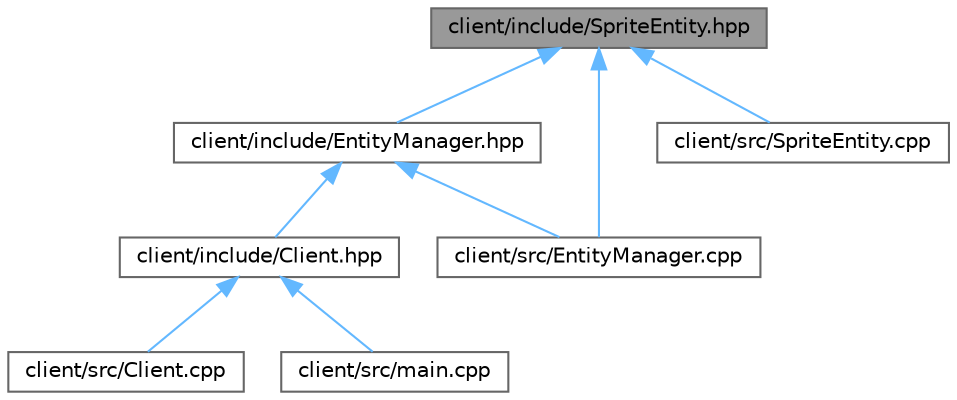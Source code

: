 digraph "client/include/SpriteEntity.hpp"
{
 // LATEX_PDF_SIZE
  bgcolor="transparent";
  edge [fontname=Helvetica,fontsize=10,labelfontname=Helvetica,labelfontsize=10];
  node [fontname=Helvetica,fontsize=10,shape=box,height=0.2,width=0.4];
  Node1 [id="Node000001",label="client/include/SpriteEntity.hpp",height=0.2,width=0.4,color="gray40", fillcolor="grey60", style="filled", fontcolor="black",tooltip=" "];
  Node1 -> Node2 [id="edge1_Node000001_Node000002",dir="back",color="steelblue1",style="solid",tooltip=" "];
  Node2 [id="Node000002",label="client/include/EntityManager.hpp",height=0.2,width=0.4,color="grey40", fillcolor="white", style="filled",URL="$EntityManager_8hpp.html",tooltip=" "];
  Node2 -> Node3 [id="edge2_Node000002_Node000003",dir="back",color="steelblue1",style="solid",tooltip=" "];
  Node3 [id="Node000003",label="client/include/Client.hpp",height=0.2,width=0.4,color="grey40", fillcolor="white", style="filled",URL="$Client_8hpp.html",tooltip=" "];
  Node3 -> Node4 [id="edge3_Node000003_Node000004",dir="back",color="steelblue1",style="solid",tooltip=" "];
  Node4 [id="Node000004",label="client/src/Client.cpp",height=0.2,width=0.4,color="grey40", fillcolor="white", style="filled",URL="$Client_8cpp.html",tooltip=" "];
  Node3 -> Node5 [id="edge4_Node000003_Node000005",dir="back",color="steelblue1",style="solid",tooltip=" "];
  Node5 [id="Node000005",label="client/src/main.cpp",height=0.2,width=0.4,color="grey40", fillcolor="white", style="filled",URL="$client_2src_2main_8cpp.html",tooltip=" "];
  Node2 -> Node6 [id="edge5_Node000002_Node000006",dir="back",color="steelblue1",style="solid",tooltip=" "];
  Node6 [id="Node000006",label="client/src/EntityManager.cpp",height=0.2,width=0.4,color="grey40", fillcolor="white", style="filled",URL="$EntityManager_8cpp.html",tooltip=" "];
  Node1 -> Node6 [id="edge6_Node000001_Node000006",dir="back",color="steelblue1",style="solid",tooltip=" "];
  Node1 -> Node7 [id="edge7_Node000001_Node000007",dir="back",color="steelblue1",style="solid",tooltip=" "];
  Node7 [id="Node000007",label="client/src/SpriteEntity.cpp",height=0.2,width=0.4,color="grey40", fillcolor="white", style="filled",URL="$SpriteEntity_8cpp.html",tooltip=" "];
}
